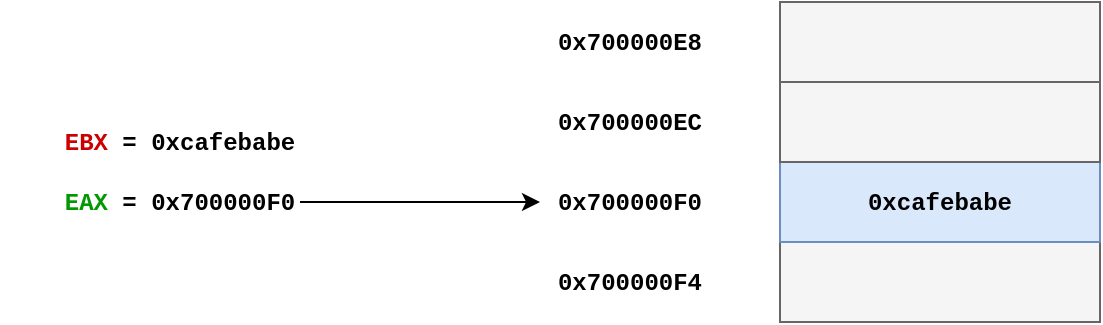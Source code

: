 <mxfile version="22.0.8" type="device">
  <diagram name="Page-1" id="-ulH3O3-4FexaumD8vs6">
    <mxGraphModel dx="2006" dy="654" grid="1" gridSize="10" guides="1" tooltips="1" connect="1" arrows="1" fold="1" page="1" pageScale="1" pageWidth="827" pageHeight="1169" math="0" shadow="0">
      <root>
        <mxCell id="0" />
        <mxCell id="1" parent="0" />
        <mxCell id="7DDmQKchOeRSoel_VwaO-5" value="" style="rounded=0;whiteSpace=wrap;html=1;fillColor=#f5f5f5;fontColor=#333333;strokeColor=#666666;" parent="1" vertex="1">
          <mxGeometry x="320" y="280" width="160" height="40" as="geometry" />
        </mxCell>
        <mxCell id="7DDmQKchOeRSoel_VwaO-6" value="&lt;b style=&quot;border-color: var(--border-color);&quot;&gt;&lt;font style=&quot;border-color: var(--border-color);&quot; face=&quot;Courier New&quot;&gt;0xcafebabe&lt;/font&gt;&lt;/b&gt;" style="rounded=0;whiteSpace=wrap;html=1;fillColor=#dae8fc;strokeColor=#6c8ebf;" parent="1" vertex="1">
          <mxGeometry x="320" y="240" width="160" height="40" as="geometry" />
        </mxCell>
        <mxCell id="7DDmQKchOeRSoel_VwaO-7" value="" style="rounded=0;whiteSpace=wrap;html=1;fillColor=#f5f5f5;fontColor=#333333;strokeColor=#666666;" parent="1" vertex="1">
          <mxGeometry x="320" y="200" width="160" height="40" as="geometry" />
        </mxCell>
        <mxCell id="7DDmQKchOeRSoel_VwaO-8" value="" style="rounded=0;whiteSpace=wrap;html=1;fillColor=#f5f5f5;fontColor=#333333;strokeColor=#666666;" parent="1" vertex="1">
          <mxGeometry x="320" y="160" width="160" height="40" as="geometry" />
        </mxCell>
        <mxCell id="7DDmQKchOeRSoel_VwaO-13" value="&lt;b&gt;&lt;font face=&quot;Courier New&quot;&gt;0x700000F4&lt;/font&gt;&lt;/b&gt;" style="text;html=1;strokeColor=none;fillColor=none;align=center;verticalAlign=middle;whiteSpace=wrap;rounded=0;" parent="1" vertex="1">
          <mxGeometry x="200" y="285" width="90" height="30" as="geometry" />
        </mxCell>
        <mxCell id="7DDmQKchOeRSoel_VwaO-14" value="&lt;b&gt;&lt;font face=&quot;Courier New&quot;&gt;0x700000F0&lt;/font&gt;&lt;/b&gt;" style="text;html=1;strokeColor=none;fillColor=none;align=center;verticalAlign=middle;whiteSpace=wrap;rounded=0;" parent="1" vertex="1">
          <mxGeometry x="200" y="245" width="90" height="30" as="geometry" />
        </mxCell>
        <mxCell id="7DDmQKchOeRSoel_VwaO-15" value="&lt;b&gt;&lt;font face=&quot;Courier New&quot;&gt;0x700000EC&lt;/font&gt;&lt;/b&gt;" style="text;html=1;strokeColor=none;fillColor=none;align=center;verticalAlign=middle;whiteSpace=wrap;rounded=0;" parent="1" vertex="1">
          <mxGeometry x="200" y="205" width="90" height="30" as="geometry" />
        </mxCell>
        <mxCell id="7DDmQKchOeRSoel_VwaO-16" value="&lt;b&gt;&lt;font face=&quot;Courier New&quot;&gt;0x700000E8&lt;/font&gt;&lt;/b&gt;" style="text;html=1;strokeColor=none;fillColor=none;align=center;verticalAlign=middle;whiteSpace=wrap;rounded=0;" parent="1" vertex="1">
          <mxGeometry x="200" y="165" width="90" height="30" as="geometry" />
        </mxCell>
        <mxCell id="weiLWwNsHWYrnJDk8qsG-1" value="&lt;b&gt;&lt;font face=&quot;Courier New&quot;&gt;&lt;font color=&quot;#009900&quot;&gt;EAX&lt;/font&gt; =&amp;nbsp;&lt;/font&gt;&lt;/b&gt;&lt;b style=&quot;border-color: var(--border-color);&quot;&gt;&lt;font style=&quot;border-color: var(--border-color);&quot; face=&quot;Courier New&quot;&gt;0x700000F0&lt;/font&gt;&lt;/b&gt;" style="text;html=1;strokeColor=none;fillColor=none;align=center;verticalAlign=middle;whiteSpace=wrap;rounded=0;" vertex="1" parent="1">
          <mxGeometry x="-70" y="245" width="180" height="30" as="geometry" />
        </mxCell>
        <mxCell id="weiLWwNsHWYrnJDk8qsG-2" value="&lt;b&gt;&lt;font face=&quot;Courier New&quot;&gt;&lt;font color=&quot;#cc0000&quot;&gt;EBX&lt;/font&gt; =&amp;nbsp;&lt;/font&gt;&lt;/b&gt;&lt;b style=&quot;border-color: var(--border-color);&quot;&gt;&lt;font style=&quot;border-color: var(--border-color);&quot; face=&quot;Courier New&quot;&gt;0xcafebabe&lt;/font&gt;&lt;/b&gt;" style="text;html=1;strokeColor=none;fillColor=none;align=center;verticalAlign=middle;whiteSpace=wrap;rounded=0;" vertex="1" parent="1">
          <mxGeometry x="-70" y="215" width="180" height="30" as="geometry" />
        </mxCell>
        <mxCell id="weiLWwNsHWYrnJDk8qsG-3" value="" style="endArrow=classic;html=1;rounded=0;entryX=0;entryY=0.5;entryDx=0;entryDy=0;" edge="1" parent="1" target="7DDmQKchOeRSoel_VwaO-14">
          <mxGeometry width="50" height="50" relative="1" as="geometry">
            <mxPoint x="80" y="260" as="sourcePoint" />
            <mxPoint x="-10" y="220" as="targetPoint" />
          </mxGeometry>
        </mxCell>
      </root>
    </mxGraphModel>
  </diagram>
</mxfile>
